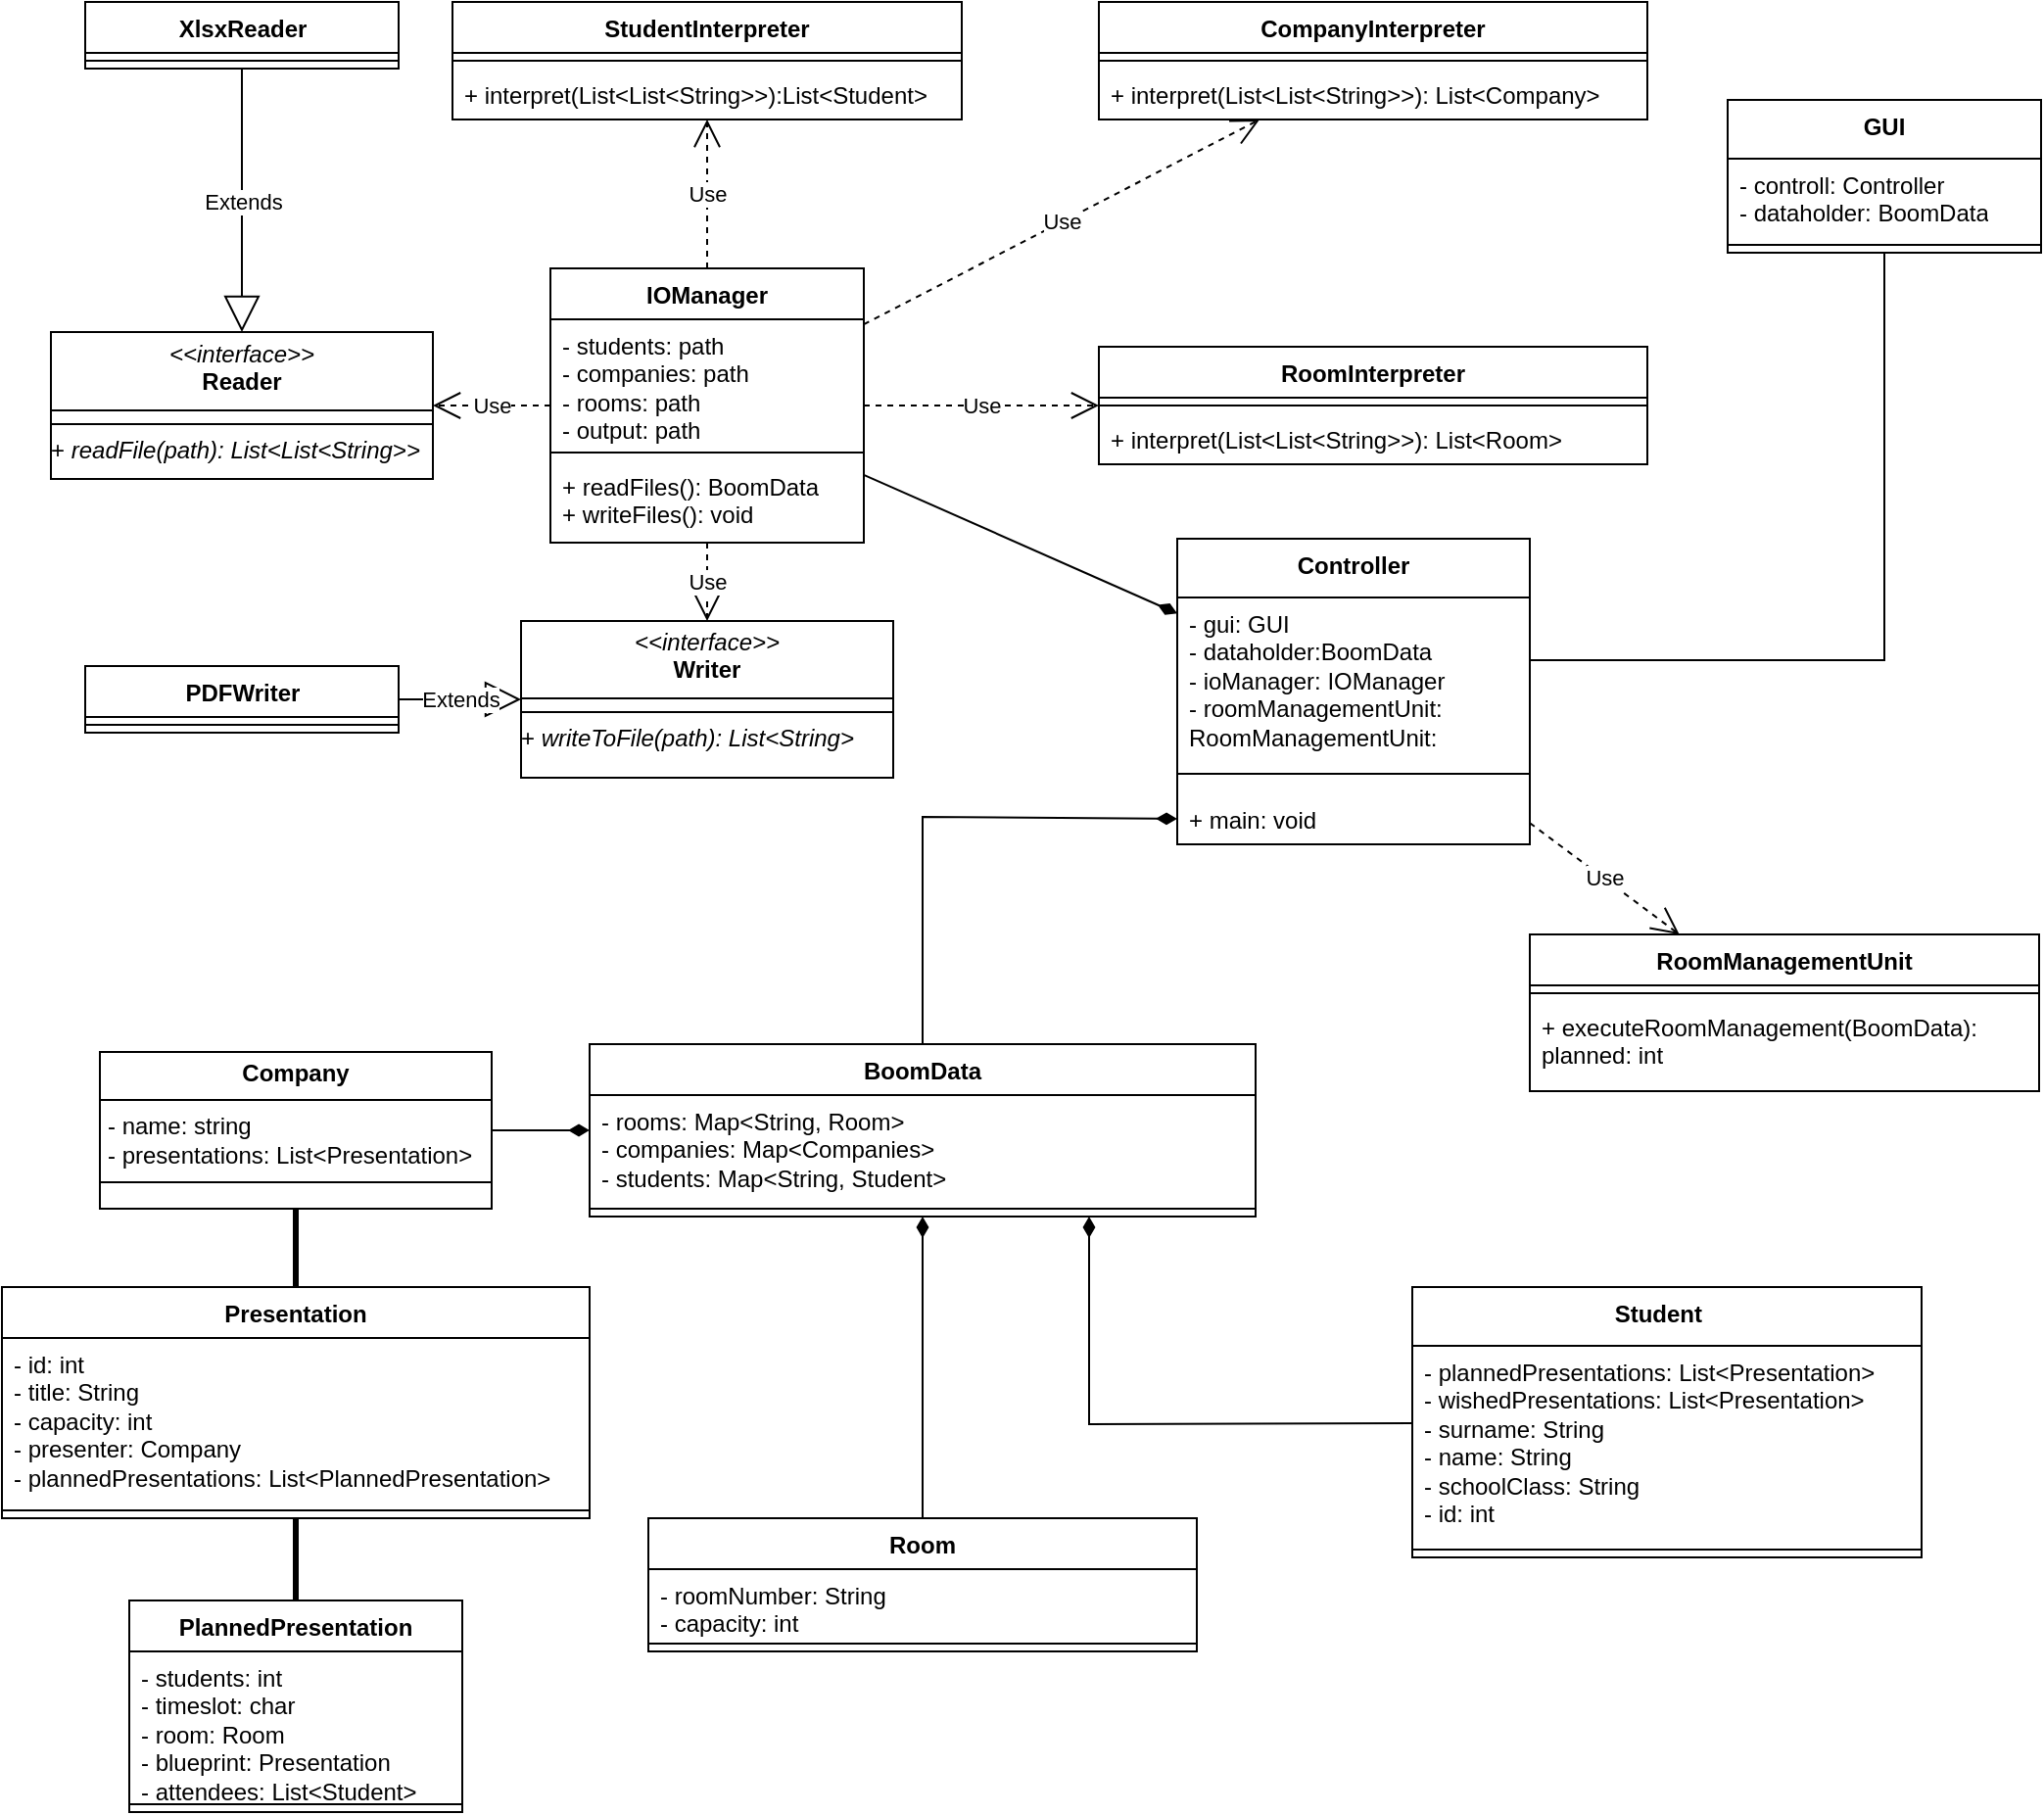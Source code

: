 <mxfile version="26.0.15">
  <diagram id="C5RBs43oDa-KdzZeNtuy" name="Page-1">
    <mxGraphModel dx="1405" dy="885" grid="1" gridSize="10" guides="1" tooltips="1" connect="1" arrows="1" fold="1" page="1" pageScale="1" pageWidth="827" pageHeight="1169" math="0" shadow="0">
      <root>
        <mxCell id="WIyWlLk6GJQsqaUBKTNV-0" />
        <mxCell id="WIyWlLk6GJQsqaUBKTNV-1" parent="WIyWlLk6GJQsqaUBKTNV-0" />
        <mxCell id="pb4MG57_TkeJyTTyKb9r-5" value="XlsxReader" style="swimlane;fontStyle=1;align=center;verticalAlign=top;childLayout=stackLayout;horizontal=1;startSize=26;horizontalStack=0;resizeParent=1;resizeParentMax=0;resizeLast=0;collapsible=1;marginBottom=0;whiteSpace=wrap;html=1;" parent="WIyWlLk6GJQsqaUBKTNV-1" vertex="1">
          <mxGeometry x="82.5" y="64" width="160" height="34" as="geometry" />
        </mxCell>
        <mxCell id="pb4MG57_TkeJyTTyKb9r-7" value="" style="line;strokeWidth=1;fillColor=none;align=left;verticalAlign=middle;spacingTop=-1;spacingLeft=3;spacingRight=3;rotatable=0;labelPosition=right;points=[];portConstraint=eastwest;strokeColor=inherit;" parent="pb4MG57_TkeJyTTyKb9r-5" vertex="1">
          <mxGeometry y="26" width="160" height="8" as="geometry" />
        </mxCell>
        <mxCell id="pb4MG57_TkeJyTTyKb9r-29" value="IOManager" style="swimlane;fontStyle=1;align=center;verticalAlign=top;childLayout=stackLayout;horizontal=1;startSize=26;horizontalStack=0;resizeParent=1;resizeParentMax=0;resizeLast=0;collapsible=1;marginBottom=0;whiteSpace=wrap;html=1;" parent="WIyWlLk6GJQsqaUBKTNV-1" vertex="1">
          <mxGeometry x="320" y="200" width="160" height="140" as="geometry" />
        </mxCell>
        <mxCell id="pb4MG57_TkeJyTTyKb9r-30" value="&lt;div&gt;- students: path&lt;/div&gt;&lt;div&gt;- companies: path&lt;/div&gt;&lt;div&gt;- rooms: path&lt;/div&gt;&lt;div&gt;- output: path&lt;br&gt;&lt;/div&gt;" style="text;strokeColor=none;fillColor=none;align=left;verticalAlign=top;spacingLeft=4;spacingRight=4;overflow=hidden;rotatable=0;points=[[0,0.5],[1,0.5]];portConstraint=eastwest;whiteSpace=wrap;html=1;" parent="pb4MG57_TkeJyTTyKb9r-29" vertex="1">
          <mxGeometry y="26" width="160" height="64" as="geometry" />
        </mxCell>
        <mxCell id="pb4MG57_TkeJyTTyKb9r-31" value="" style="line;strokeWidth=1;fillColor=none;align=left;verticalAlign=middle;spacingTop=-1;spacingLeft=3;spacingRight=3;rotatable=0;labelPosition=right;points=[];portConstraint=eastwest;strokeColor=inherit;" parent="pb4MG57_TkeJyTTyKb9r-29" vertex="1">
          <mxGeometry y="90" width="160" height="8" as="geometry" />
        </mxCell>
        <mxCell id="pb4MG57_TkeJyTTyKb9r-32" value="&lt;div&gt;+ readFiles(): BoomData&lt;/div&gt;&lt;div&gt;+ writeFiles(): void&lt;br&gt;&lt;/div&gt;" style="text;strokeColor=none;fillColor=none;align=left;verticalAlign=top;spacingLeft=4;spacingRight=4;overflow=hidden;rotatable=0;points=[[0,0.5],[1,0.5]];portConstraint=eastwest;whiteSpace=wrap;html=1;" parent="pb4MG57_TkeJyTTyKb9r-29" vertex="1">
          <mxGeometry y="98" width="160" height="42" as="geometry" />
        </mxCell>
        <mxCell id="pb4MG57_TkeJyTTyKb9r-36" value="Controller" style="swimlane;fontStyle=1;align=center;verticalAlign=top;childLayout=stackLayout;horizontal=1;startSize=30;horizontalStack=0;resizeParent=1;resizeParentMax=0;resizeLast=0;collapsible=1;marginBottom=0;whiteSpace=wrap;html=1;" parent="WIyWlLk6GJQsqaUBKTNV-1" vertex="1">
          <mxGeometry x="640" y="338" width="180" height="156" as="geometry" />
        </mxCell>
        <mxCell id="pb4MG57_TkeJyTTyKb9r-37" value="&lt;div&gt;- gui: GUI&lt;/div&gt;&lt;div&gt;- dataholder:BoomData&lt;br&gt;&lt;/div&gt;&lt;div&gt;- ioManager: IOManager&lt;/div&gt;&lt;div&gt;- roomManagementUnit: RoomManagementUnit:&lt;/div&gt;" style="text;strokeColor=none;fillColor=none;align=left;verticalAlign=top;spacingLeft=4;spacingRight=4;overflow=hidden;rotatable=0;points=[[0,0.5],[1,0.5]];portConstraint=eastwest;whiteSpace=wrap;html=1;" parent="pb4MG57_TkeJyTTyKb9r-36" vertex="1">
          <mxGeometry y="30" width="180" height="80" as="geometry" />
        </mxCell>
        <mxCell id="pb4MG57_TkeJyTTyKb9r-38" value="" style="line;strokeWidth=1;fillColor=none;align=left;verticalAlign=middle;spacingTop=-1;spacingLeft=3;spacingRight=3;rotatable=0;labelPosition=right;points=[];portConstraint=eastwest;strokeColor=inherit;" parent="pb4MG57_TkeJyTTyKb9r-36" vertex="1">
          <mxGeometry y="110" width="180" height="20" as="geometry" />
        </mxCell>
        <mxCell id="pb4MG57_TkeJyTTyKb9r-39" value="+ main: void" style="text;strokeColor=none;fillColor=none;align=left;verticalAlign=top;spacingLeft=4;spacingRight=4;overflow=hidden;rotatable=0;points=[[0,0.5],[1,0.5]];portConstraint=eastwest;whiteSpace=wrap;html=1;" parent="pb4MG57_TkeJyTTyKb9r-36" vertex="1">
          <mxGeometry y="130" width="180" height="26" as="geometry" />
        </mxCell>
        <mxCell id="pb4MG57_TkeJyTTyKb9r-40" value="BoomData" style="swimlane;fontStyle=1;align=center;verticalAlign=top;childLayout=stackLayout;horizontal=1;startSize=26;horizontalStack=0;resizeParent=1;resizeParentMax=0;resizeLast=0;collapsible=1;marginBottom=0;whiteSpace=wrap;html=1;" parent="WIyWlLk6GJQsqaUBKTNV-1" vertex="1">
          <mxGeometry x="340" y="596" width="340" height="88" as="geometry" />
        </mxCell>
        <mxCell id="pb4MG57_TkeJyTTyKb9r-41" value="&lt;div&gt;- rooms: Map&amp;lt;String, Room&amp;gt;&lt;/div&gt;&lt;div&gt;- companies: Map&amp;lt;Companies&amp;gt;&lt;/div&gt;&lt;div&gt;- students: Map&amp;lt;String, Student&amp;gt;&lt;br&gt;&lt;/div&gt;" style="text;strokeColor=none;fillColor=none;align=left;verticalAlign=top;spacingLeft=4;spacingRight=4;overflow=hidden;rotatable=0;points=[[0,0.5],[1,0.5]];portConstraint=eastwest;whiteSpace=wrap;html=1;" parent="pb4MG57_TkeJyTTyKb9r-40" vertex="1">
          <mxGeometry y="26" width="340" height="54" as="geometry" />
        </mxCell>
        <mxCell id="pb4MG57_TkeJyTTyKb9r-42" value="" style="line;strokeWidth=1;fillColor=none;align=left;verticalAlign=middle;spacingTop=-1;spacingLeft=3;spacingRight=3;rotatable=0;labelPosition=right;points=[];portConstraint=eastwest;strokeColor=inherit;" parent="pb4MG57_TkeJyTTyKb9r-40" vertex="1">
          <mxGeometry y="80" width="340" height="8" as="geometry" />
        </mxCell>
        <mxCell id="pb4MG57_TkeJyTTyKb9r-44" value="Room" style="swimlane;fontStyle=1;align=center;verticalAlign=top;childLayout=stackLayout;horizontal=1;startSize=26;horizontalStack=0;resizeParent=1;resizeParentMax=0;resizeLast=0;collapsible=1;marginBottom=0;whiteSpace=wrap;html=1;" parent="WIyWlLk6GJQsqaUBKTNV-1" vertex="1">
          <mxGeometry x="370" y="838" width="280" height="68" as="geometry" />
        </mxCell>
        <mxCell id="pb4MG57_TkeJyTTyKb9r-45" value="&lt;div&gt;- roomNumber: String&lt;/div&gt;&lt;div&gt;- capacity: int&lt;br&gt;&lt;/div&gt;&lt;span style=&quot;white-space: pre;&quot;&gt;&lt;/span&gt;" style="text;strokeColor=none;fillColor=none;align=left;verticalAlign=top;spacingLeft=4;spacingRight=4;overflow=hidden;rotatable=0;points=[[0,0.5],[1,0.5]];portConstraint=eastwest;whiteSpace=wrap;html=1;" parent="pb4MG57_TkeJyTTyKb9r-44" vertex="1">
          <mxGeometry y="26" width="280" height="34" as="geometry" />
        </mxCell>
        <mxCell id="pb4MG57_TkeJyTTyKb9r-46" value="" style="line;strokeWidth=1;fillColor=none;align=left;verticalAlign=middle;spacingTop=-1;spacingLeft=3;spacingRight=3;rotatable=0;labelPosition=right;points=[];portConstraint=eastwest;strokeColor=inherit;" parent="pb4MG57_TkeJyTTyKb9r-44" vertex="1">
          <mxGeometry y="60" width="280" height="8" as="geometry" />
        </mxCell>
        <mxCell id="pb4MG57_TkeJyTTyKb9r-54" value="PlannedPresentation" style="swimlane;fontStyle=1;align=center;verticalAlign=top;childLayout=stackLayout;horizontal=1;startSize=26;horizontalStack=0;resizeParent=1;resizeParentMax=0;resizeLast=0;collapsible=1;marginBottom=0;whiteSpace=wrap;html=1;" parent="WIyWlLk6GJQsqaUBKTNV-1" vertex="1">
          <mxGeometry x="105" y="880" width="170" height="108" as="geometry" />
        </mxCell>
        <mxCell id="pb4MG57_TkeJyTTyKb9r-55" value="&lt;div&gt;- students: int&lt;br&gt;&lt;/div&gt;&lt;div&gt;- timeslot: char&lt;br&gt;&lt;/div&gt;&lt;div&gt;- room: Room&lt;/div&gt;&lt;div&gt;- blueprint: Presentation&lt;/div&gt;&lt;div&gt;- attendees: List&amp;lt;Student&amp;gt;&lt;br&gt;&lt;/div&gt;&lt;span style=&quot;white-space: pre;&quot;&gt;&lt;/span&gt;" style="text;strokeColor=none;fillColor=none;align=left;verticalAlign=top;spacingLeft=4;spacingRight=4;overflow=hidden;rotatable=0;points=[[0,0.5],[1,0.5]];portConstraint=eastwest;whiteSpace=wrap;html=1;" parent="pb4MG57_TkeJyTTyKb9r-54" vertex="1">
          <mxGeometry y="26" width="170" height="74" as="geometry" />
        </mxCell>
        <mxCell id="pb4MG57_TkeJyTTyKb9r-56" value="" style="line;strokeWidth=1;fillColor=none;align=left;verticalAlign=middle;spacingTop=-1;spacingLeft=3;spacingRight=3;rotatable=0;labelPosition=right;points=[];portConstraint=eastwest;strokeColor=inherit;" parent="pb4MG57_TkeJyTTyKb9r-54" vertex="1">
          <mxGeometry y="100" width="170" height="8" as="geometry" />
        </mxCell>
        <mxCell id="pb4MG57_TkeJyTTyKb9r-58" value="Student&lt;span style=&quot;white-space: pre;&quot;&gt;&#x9;&lt;/span&gt;" style="swimlane;fontStyle=1;align=center;verticalAlign=top;childLayout=stackLayout;horizontal=1;startSize=30;horizontalStack=0;resizeParent=1;resizeParentMax=0;resizeLast=0;collapsible=1;marginBottom=0;whiteSpace=wrap;html=1;" parent="WIyWlLk6GJQsqaUBKTNV-1" vertex="1">
          <mxGeometry x="760" y="720" width="260" height="138" as="geometry" />
        </mxCell>
        <mxCell id="pb4MG57_TkeJyTTyKb9r-59" value="&lt;div&gt;- plannedPresentations: List&amp;lt;Presentation&amp;gt;&lt;/div&gt;&lt;div&gt;- wishedPresentations: List&amp;lt;Presentation&amp;gt;&lt;/div&gt;&lt;div&gt;- surname: String&lt;/div&gt;&lt;div&gt;- name: String&lt;/div&gt;&lt;div&gt;- schoolClass: String&lt;br&gt;&lt;/div&gt;&lt;div&gt;- id: int&lt;br&gt;&lt;/div&gt;" style="text;strokeColor=none;fillColor=none;align=left;verticalAlign=top;spacingLeft=4;spacingRight=4;overflow=hidden;rotatable=0;points=[[0,0.5],[1,0.5]];portConstraint=eastwest;whiteSpace=wrap;html=1;" parent="pb4MG57_TkeJyTTyKb9r-58" vertex="1">
          <mxGeometry y="30" width="260" height="100" as="geometry" />
        </mxCell>
        <mxCell id="pb4MG57_TkeJyTTyKb9r-60" value="" style="line;strokeWidth=1;fillColor=none;align=left;verticalAlign=middle;spacingTop=-1;spacingLeft=3;spacingRight=3;rotatable=0;labelPosition=right;points=[];portConstraint=eastwest;strokeColor=inherit;" parent="pb4MG57_TkeJyTTyKb9r-58" vertex="1">
          <mxGeometry y="130" width="260" height="8" as="geometry" />
        </mxCell>
        <mxCell id="pb4MG57_TkeJyTTyKb9r-62" value="GUI" style="swimlane;fontStyle=1;align=center;verticalAlign=top;childLayout=stackLayout;horizontal=1;startSize=30;horizontalStack=0;resizeParent=1;resizeParentMax=0;resizeLast=0;collapsible=1;marginBottom=0;whiteSpace=wrap;html=1;" parent="WIyWlLk6GJQsqaUBKTNV-1" vertex="1">
          <mxGeometry x="921" y="114" width="160" height="78" as="geometry" />
        </mxCell>
        <mxCell id="pb4MG57_TkeJyTTyKb9r-63" value="&lt;div&gt;- controll: Controller&lt;br&gt;&lt;/div&gt;&lt;div&gt;- dataholder: BoomData&lt;br&gt;&lt;/div&gt;" style="text;strokeColor=none;fillColor=none;align=left;verticalAlign=top;spacingLeft=4;spacingRight=4;overflow=hidden;rotatable=0;points=[[0,0.5],[1,0.5]];portConstraint=eastwest;whiteSpace=wrap;html=1;" parent="pb4MG57_TkeJyTTyKb9r-62" vertex="1">
          <mxGeometry y="30" width="160" height="40" as="geometry" />
        </mxCell>
        <mxCell id="pb4MG57_TkeJyTTyKb9r-64" value="" style="line;strokeWidth=1;fillColor=none;align=left;verticalAlign=middle;spacingTop=-1;spacingLeft=3;spacingRight=3;rotatable=0;labelPosition=right;points=[];portConstraint=eastwest;strokeColor=inherit;" parent="pb4MG57_TkeJyTTyKb9r-62" vertex="1">
          <mxGeometry y="70" width="160" height="8" as="geometry" />
        </mxCell>
        <mxCell id="pb4MG57_TkeJyTTyKb9r-70" value="PDFWriter" style="swimlane;fontStyle=1;align=center;verticalAlign=top;childLayout=stackLayout;horizontal=1;startSize=26;horizontalStack=0;resizeParent=1;resizeParentMax=0;resizeLast=0;collapsible=1;marginBottom=0;whiteSpace=wrap;html=1;" parent="WIyWlLk6GJQsqaUBKTNV-1" vertex="1">
          <mxGeometry x="82.5" y="403" width="160" height="34" as="geometry" />
        </mxCell>
        <mxCell id="pb4MG57_TkeJyTTyKb9r-71" value="" style="line;strokeWidth=1;fillColor=none;align=left;verticalAlign=middle;spacingTop=-1;spacingLeft=3;spacingRight=3;rotatable=0;labelPosition=right;points=[];portConstraint=eastwest;strokeColor=inherit;" parent="pb4MG57_TkeJyTTyKb9r-70" vertex="1">
          <mxGeometry y="26" width="160" height="8" as="geometry" />
        </mxCell>
        <mxCell id="pb4MG57_TkeJyTTyKb9r-86" value="Presentation" style="swimlane;fontStyle=1;align=center;verticalAlign=top;childLayout=stackLayout;horizontal=1;startSize=26;horizontalStack=0;resizeParent=1;resizeParentMax=0;resizeLast=0;collapsible=1;marginBottom=0;whiteSpace=wrap;html=1;" parent="WIyWlLk6GJQsqaUBKTNV-1" vertex="1">
          <mxGeometry x="40" y="720" width="300" height="118" as="geometry" />
        </mxCell>
        <mxCell id="pb4MG57_TkeJyTTyKb9r-87" value="&lt;div&gt;- id: int&lt;br&gt;&lt;/div&gt;&lt;div&gt;- title: String&lt;/div&gt;&lt;div&gt;- capacity: int&lt;/div&gt;&lt;div&gt;- presenter: Company&lt;/div&gt;&lt;div&gt;- plannedPresentations: List&amp;lt;PlannedPresentation&amp;gt;&lt;br&gt;&lt;/div&gt;&lt;span style=&quot;white-space: pre;&quot;&gt;&lt;/span&gt;" style="text;strokeColor=none;fillColor=none;align=left;verticalAlign=top;spacingLeft=4;spacingRight=4;overflow=hidden;rotatable=0;points=[[0,0.5],[1,0.5]];portConstraint=eastwest;whiteSpace=wrap;html=1;" parent="pb4MG57_TkeJyTTyKb9r-86" vertex="1">
          <mxGeometry y="26" width="300" height="84" as="geometry" />
        </mxCell>
        <mxCell id="pb4MG57_TkeJyTTyKb9r-88" value="" style="line;strokeWidth=1;fillColor=none;align=left;verticalAlign=middle;spacingTop=-1;spacingLeft=3;spacingRight=3;rotatable=0;labelPosition=right;points=[];portConstraint=eastwest;strokeColor=inherit;" parent="pb4MG57_TkeJyTTyKb9r-86" vertex="1">
          <mxGeometry y="110" width="300" height="8" as="geometry" />
        </mxCell>
        <mxCell id="pb4MG57_TkeJyTTyKb9r-94" style="edgeStyle=orthogonalEdgeStyle;rounded=0;orthogonalLoop=1;jettySize=auto;html=1;entryX=0.5;entryY=1;entryDx=0;entryDy=0;endArrow=none;startFill=0;startArrow=none;" parent="WIyWlLk6GJQsqaUBKTNV-1" source="pb4MG57_TkeJyTTyKb9r-36" target="pb4MG57_TkeJyTTyKb9r-62" edge="1">
          <mxGeometry relative="1" as="geometry">
            <mxPoint x="1001" y="218.754" as="targetPoint" />
            <Array as="points">
              <mxPoint x="1001" y="400" />
            </Array>
          </mxGeometry>
        </mxCell>
        <mxCell id="pb4MG57_TkeJyTTyKb9r-147" value="RoomManagementUnit" style="swimlane;fontStyle=1;align=center;verticalAlign=top;childLayout=stackLayout;horizontal=1;startSize=26;horizontalStack=0;resizeParent=1;resizeParentMax=0;resizeLast=0;collapsible=1;marginBottom=0;whiteSpace=wrap;html=1;" parent="WIyWlLk6GJQsqaUBKTNV-1" vertex="1">
          <mxGeometry x="820" y="540" width="260" height="80" as="geometry" />
        </mxCell>
        <mxCell id="pb4MG57_TkeJyTTyKb9r-149" value="" style="line;strokeWidth=1;fillColor=none;align=left;verticalAlign=middle;spacingTop=-1;spacingLeft=3;spacingRight=3;rotatable=0;labelPosition=right;points=[];portConstraint=eastwest;strokeColor=inherit;" parent="pb4MG57_TkeJyTTyKb9r-147" vertex="1">
          <mxGeometry y="26" width="260" height="8" as="geometry" />
        </mxCell>
        <mxCell id="pb4MG57_TkeJyTTyKb9r-150" value="&lt;div&gt;+ executeRoomManagement(BoomData): planned: int &lt;br&gt;&lt;/div&gt;" style="text;strokeColor=none;fillColor=none;align=left;verticalAlign=top;spacingLeft=4;spacingRight=4;overflow=hidden;rotatable=0;points=[[0,0.5],[1,0.5]];portConstraint=eastwest;whiteSpace=wrap;html=1;" parent="pb4MG57_TkeJyTTyKb9r-147" vertex="1">
          <mxGeometry y="34" width="260" height="46" as="geometry" />
        </mxCell>
        <mxCell id="Rpad58HL1saAhrGOvqGO-0" value="&lt;p style=&quot;margin:0px;margin-top:4px;text-align:center;&quot;&gt;&lt;i&gt;&amp;lt;&amp;lt;interface&amp;gt;&amp;gt;&lt;/i&gt;&lt;br&gt;&lt;b&gt;Reader&lt;/b&gt;&lt;br&gt;&lt;/p&gt;&lt;hr size=&quot;1&quot; style=&quot;border-style:solid;&quot;&gt;&lt;hr size=&quot;1&quot; style=&quot;border-style:solid;&quot;&gt;+&lt;i&gt; readFile(path): List&amp;lt;List&amp;lt;String&amp;gt;&amp;gt;&lt;/i&gt;" style="verticalAlign=top;align=left;overflow=fill;html=1;whiteSpace=wrap;" parent="WIyWlLk6GJQsqaUBKTNV-1" vertex="1">
          <mxGeometry x="65" y="232.5" width="195" height="75" as="geometry" />
        </mxCell>
        <mxCell id="Rpad58HL1saAhrGOvqGO-2" value="Extends" style="endArrow=block;endSize=16;endFill=0;html=1;rounded=0;" parent="WIyWlLk6GJQsqaUBKTNV-1" source="pb4MG57_TkeJyTTyKb9r-5" target="Rpad58HL1saAhrGOvqGO-0" edge="1">
          <mxGeometry width="160" relative="1" as="geometry">
            <mxPoint x="-170" y="280" as="sourcePoint" />
            <mxPoint x="-10" y="280" as="targetPoint" />
          </mxGeometry>
        </mxCell>
        <mxCell id="Rpad58HL1saAhrGOvqGO-3" value="&lt;p style=&quot;margin:0px;margin-top:4px;text-align:center;&quot;&gt;&lt;b&gt;Company&lt;/b&gt;&lt;/p&gt;&lt;hr size=&quot;1&quot; style=&quot;border-style:solid;&quot;&gt;&lt;p style=&quot;margin:0px;margin-left:4px;&quot;&gt;- name: string&lt;/p&gt;&lt;p style=&quot;margin:0px;margin-left:4px;&quot;&gt;- presentations: List&amp;lt;Presentation&amp;gt;&lt;br&gt;&lt;/p&gt;&lt;hr size=&quot;1&quot; style=&quot;border-style:solid;&quot;&gt;&lt;p style=&quot;margin:0px;margin-left:4px;&quot;&gt;&lt;br&gt;&lt;/p&gt;" style="verticalAlign=top;align=left;overflow=fill;html=1;whiteSpace=wrap;" parent="WIyWlLk6GJQsqaUBKTNV-1" vertex="1">
          <mxGeometry x="90" y="600" width="200" height="80" as="geometry" />
        </mxCell>
        <mxCell id="Rpad58HL1saAhrGOvqGO-4" value="&lt;p style=&quot;margin:0px;margin-top:4px;text-align:center;&quot;&gt;&lt;i&gt;&amp;lt;&amp;lt;interface&amp;gt;&amp;gt;&lt;/i&gt;&lt;br&gt;&lt;b&gt;Writer&lt;/b&gt;&lt;br&gt;&lt;/p&gt;&lt;hr size=&quot;1&quot; style=&quot;border-style:solid;&quot;&gt;&lt;hr size=&quot;1&quot; style=&quot;border-style:solid;&quot;&gt;+ &lt;i&gt;writeToFile(path): List&amp;lt;String&amp;gt;&lt;/i&gt;" style="verticalAlign=top;align=left;overflow=fill;html=1;whiteSpace=wrap;" parent="WIyWlLk6GJQsqaUBKTNV-1" vertex="1">
          <mxGeometry x="305" y="380" width="190" height="80" as="geometry" />
        </mxCell>
        <mxCell id="oZ3rfBoLNG-jX0gKBLep-0" value="CompanyInterpreter" style="swimlane;fontStyle=1;align=center;verticalAlign=top;childLayout=stackLayout;horizontal=1;startSize=26;horizontalStack=0;resizeParent=1;resizeParentMax=0;resizeLast=0;collapsible=1;marginBottom=0;whiteSpace=wrap;html=1;" vertex="1" parent="WIyWlLk6GJQsqaUBKTNV-1">
          <mxGeometry x="600" y="64" width="280" height="60" as="geometry" />
        </mxCell>
        <mxCell id="oZ3rfBoLNG-jX0gKBLep-2" value="" style="line;strokeWidth=1;fillColor=none;align=left;verticalAlign=middle;spacingTop=-1;spacingLeft=3;spacingRight=3;rotatable=0;labelPosition=right;points=[];portConstraint=eastwest;strokeColor=inherit;" vertex="1" parent="oZ3rfBoLNG-jX0gKBLep-0">
          <mxGeometry y="26" width="280" height="8" as="geometry" />
        </mxCell>
        <mxCell id="oZ3rfBoLNG-jX0gKBLep-3" value="+ interpret(List&amp;lt;List&amp;lt;String&amp;gt;&amp;gt;): List&amp;lt;Company&amp;gt;" style="text;strokeColor=none;fillColor=none;align=left;verticalAlign=top;spacingLeft=4;spacingRight=4;overflow=hidden;rotatable=0;points=[[0,0.5],[1,0.5]];portConstraint=eastwest;whiteSpace=wrap;html=1;" vertex="1" parent="oZ3rfBoLNG-jX0gKBLep-0">
          <mxGeometry y="34" width="280" height="26" as="geometry" />
        </mxCell>
        <mxCell id="oZ3rfBoLNG-jX0gKBLep-4" value="StudentInterpreter" style="swimlane;fontStyle=1;align=center;verticalAlign=top;childLayout=stackLayout;horizontal=1;startSize=26;horizontalStack=0;resizeParent=1;resizeParentMax=0;resizeLast=0;collapsible=1;marginBottom=0;whiteSpace=wrap;html=1;" vertex="1" parent="WIyWlLk6GJQsqaUBKTNV-1">
          <mxGeometry x="270" y="64" width="260" height="60" as="geometry" />
        </mxCell>
        <mxCell id="oZ3rfBoLNG-jX0gKBLep-5" value="" style="line;strokeWidth=1;fillColor=none;align=left;verticalAlign=middle;spacingTop=-1;spacingLeft=3;spacingRight=3;rotatable=0;labelPosition=right;points=[];portConstraint=eastwest;strokeColor=inherit;" vertex="1" parent="oZ3rfBoLNG-jX0gKBLep-4">
          <mxGeometry y="26" width="260" height="8" as="geometry" />
        </mxCell>
        <mxCell id="oZ3rfBoLNG-jX0gKBLep-6" value="+ interpret(List&amp;lt;List&amp;lt;String&amp;gt;&amp;gt;):List&amp;lt;Student&amp;gt;" style="text;strokeColor=none;fillColor=none;align=left;verticalAlign=top;spacingLeft=4;spacingRight=4;overflow=hidden;rotatable=0;points=[[0,0.5],[1,0.5]];portConstraint=eastwest;whiteSpace=wrap;html=1;" vertex="1" parent="oZ3rfBoLNG-jX0gKBLep-4">
          <mxGeometry y="34" width="260" height="26" as="geometry" />
        </mxCell>
        <mxCell id="oZ3rfBoLNG-jX0gKBLep-7" value="RoomInterpreter" style="swimlane;fontStyle=1;align=center;verticalAlign=top;childLayout=stackLayout;horizontal=1;startSize=26;horizontalStack=0;resizeParent=1;resizeParentMax=0;resizeLast=0;collapsible=1;marginBottom=0;whiteSpace=wrap;html=1;" vertex="1" parent="WIyWlLk6GJQsqaUBKTNV-1">
          <mxGeometry x="600" y="240" width="280" height="60" as="geometry" />
        </mxCell>
        <mxCell id="oZ3rfBoLNG-jX0gKBLep-8" value="" style="line;strokeWidth=1;fillColor=none;align=left;verticalAlign=middle;spacingTop=-1;spacingLeft=3;spacingRight=3;rotatable=0;labelPosition=right;points=[];portConstraint=eastwest;strokeColor=inherit;" vertex="1" parent="oZ3rfBoLNG-jX0gKBLep-7">
          <mxGeometry y="26" width="280" height="8" as="geometry" />
        </mxCell>
        <mxCell id="oZ3rfBoLNG-jX0gKBLep-9" value="+ interpret(List&amp;lt;List&amp;lt;String&amp;gt;&amp;gt;): List&amp;lt;Room&amp;gt;" style="text;strokeColor=none;fillColor=none;align=left;verticalAlign=top;spacingLeft=4;spacingRight=4;overflow=hidden;rotatable=0;points=[[0,0.5],[1,0.5]];portConstraint=eastwest;whiteSpace=wrap;html=1;" vertex="1" parent="oZ3rfBoLNG-jX0gKBLep-7">
          <mxGeometry y="34" width="280" height="26" as="geometry" />
        </mxCell>
        <mxCell id="oZ3rfBoLNG-jX0gKBLep-10" value="" style="endArrow=none;startArrow=none;endFill=0;startFill=0;endSize=8;html=1;verticalAlign=bottom;labelBackgroundColor=none;strokeWidth=3;rounded=0;" edge="1" parent="WIyWlLk6GJQsqaUBKTNV-1" source="pb4MG57_TkeJyTTyKb9r-86" target="Rpad58HL1saAhrGOvqGO-3">
          <mxGeometry width="160" relative="1" as="geometry">
            <mxPoint x="390" y="770" as="sourcePoint" />
            <mxPoint x="550" y="770" as="targetPoint" />
          </mxGeometry>
        </mxCell>
        <mxCell id="oZ3rfBoLNG-jX0gKBLep-11" value="" style="endArrow=none;startArrow=none;endFill=0;startFill=0;endSize=8;html=1;verticalAlign=bottom;labelBackgroundColor=none;strokeWidth=3;rounded=0;" edge="1" parent="WIyWlLk6GJQsqaUBKTNV-1" source="pb4MG57_TkeJyTTyKb9r-86" target="pb4MG57_TkeJyTTyKb9r-54">
          <mxGeometry width="160" relative="1" as="geometry">
            <mxPoint x="200" y="730" as="sourcePoint" />
            <mxPoint x="200" y="690" as="targetPoint" />
          </mxGeometry>
        </mxCell>
        <mxCell id="oZ3rfBoLNG-jX0gKBLep-13" value="Extends" style="endArrow=block;endSize=16;endFill=0;html=1;rounded=0;" edge="1" parent="WIyWlLk6GJQsqaUBKTNV-1" source="pb4MG57_TkeJyTTyKb9r-70" target="Rpad58HL1saAhrGOvqGO-4">
          <mxGeometry width="160" relative="1" as="geometry">
            <mxPoint x="170" y="74" as="sourcePoint" />
            <mxPoint x="170" y="170" as="targetPoint" />
          </mxGeometry>
        </mxCell>
        <mxCell id="oZ3rfBoLNG-jX0gKBLep-14" value="" style="endArrow=none;startArrow=diamondThin;endFill=0;startFill=1;html=1;verticalAlign=bottom;labelBackgroundColor=none;strokeWidth=1;startSize=8;endSize=8;rounded=0;" edge="1" parent="WIyWlLk6GJQsqaUBKTNV-1" source="pb4MG57_TkeJyTTyKb9r-36" target="pb4MG57_TkeJyTTyKb9r-29">
          <mxGeometry width="160" relative="1" as="geometry">
            <mxPoint x="430" y="440" as="sourcePoint" />
            <mxPoint x="590" y="440" as="targetPoint" />
          </mxGeometry>
        </mxCell>
        <mxCell id="oZ3rfBoLNG-jX0gKBLep-15" value="" style="endArrow=none;startArrow=diamondThin;endFill=0;startFill=1;html=1;verticalAlign=bottom;labelBackgroundColor=none;strokeWidth=1;startSize=8;endSize=8;rounded=0;" edge="1" parent="WIyWlLk6GJQsqaUBKTNV-1" source="pb4MG57_TkeJyTTyKb9r-40" target="Rpad58HL1saAhrGOvqGO-3">
          <mxGeometry width="160" relative="1" as="geometry">
            <mxPoint x="650" y="426" as="sourcePoint" />
            <mxPoint x="360" y="426" as="targetPoint" />
          </mxGeometry>
        </mxCell>
        <mxCell id="oZ3rfBoLNG-jX0gKBLep-16" value="" style="endArrow=none;startArrow=diamondThin;endFill=0;startFill=1;html=1;verticalAlign=bottom;labelBackgroundColor=none;strokeWidth=1;startSize=8;endSize=8;rounded=0;exitX=0;exitY=0.5;exitDx=0;exitDy=0;" edge="1" parent="WIyWlLk6GJQsqaUBKTNV-1" source="pb4MG57_TkeJyTTyKb9r-39" target="pb4MG57_TkeJyTTyKb9r-40">
          <mxGeometry width="160" relative="1" as="geometry">
            <mxPoint x="660" y="436" as="sourcePoint" />
            <mxPoint x="370" y="436" as="targetPoint" />
            <Array as="points">
              <mxPoint x="510" y="480" />
            </Array>
          </mxGeometry>
        </mxCell>
        <mxCell id="oZ3rfBoLNG-jX0gKBLep-17" value="" style="endArrow=none;startArrow=diamondThin;endFill=0;startFill=1;html=1;verticalAlign=bottom;labelBackgroundColor=none;strokeWidth=1;startSize=8;endSize=8;rounded=0;" edge="1" parent="WIyWlLk6GJQsqaUBKTNV-1" source="pb4MG57_TkeJyTTyKb9r-40" target="pb4MG57_TkeJyTTyKb9r-44">
          <mxGeometry width="160" relative="1" as="geometry">
            <mxPoint x="700" y="830" as="sourcePoint" />
            <mxPoint x="410" y="830" as="targetPoint" />
          </mxGeometry>
        </mxCell>
        <mxCell id="oZ3rfBoLNG-jX0gKBLep-18" value="" style="endArrow=none;startArrow=diamondThin;endFill=0;startFill=1;html=1;verticalAlign=bottom;labelBackgroundColor=none;strokeWidth=1;startSize=8;endSize=8;rounded=0;exitX=0.75;exitY=1;exitDx=0;exitDy=0;" edge="1" parent="WIyWlLk6GJQsqaUBKTNV-1" source="pb4MG57_TkeJyTTyKb9r-40" target="pb4MG57_TkeJyTTyKb9r-58">
          <mxGeometry width="160" relative="1" as="geometry">
            <mxPoint x="680" y="456" as="sourcePoint" />
            <mxPoint x="390" y="456" as="targetPoint" />
            <Array as="points">
              <mxPoint x="595" y="790" />
            </Array>
          </mxGeometry>
        </mxCell>
        <mxCell id="oZ3rfBoLNG-jX0gKBLep-21" value="Use" style="endArrow=open;endSize=12;dashed=1;html=1;rounded=0;" edge="1" parent="WIyWlLk6GJQsqaUBKTNV-1" source="pb4MG57_TkeJyTTyKb9r-29" target="oZ3rfBoLNG-jX0gKBLep-4">
          <mxGeometry width="160" relative="1" as="geometry">
            <mxPoint x="420" y="160" as="sourcePoint" />
            <mxPoint x="400" y="140" as="targetPoint" />
          </mxGeometry>
        </mxCell>
        <mxCell id="oZ3rfBoLNG-jX0gKBLep-22" value="Use" style="endArrow=open;endSize=12;dashed=1;html=1;rounded=0;" edge="1" parent="WIyWlLk6GJQsqaUBKTNV-1" source="pb4MG57_TkeJyTTyKb9r-29" target="oZ3rfBoLNG-jX0gKBLep-0">
          <mxGeometry width="160" relative="1" as="geometry">
            <mxPoint x="416" y="210" as="sourcePoint" />
            <mxPoint x="426" y="134" as="targetPoint" />
          </mxGeometry>
        </mxCell>
        <mxCell id="oZ3rfBoLNG-jX0gKBLep-23" value="Use" style="endArrow=open;endSize=12;dashed=1;html=1;rounded=0;" edge="1" parent="WIyWlLk6GJQsqaUBKTNV-1" source="pb4MG57_TkeJyTTyKb9r-29" target="oZ3rfBoLNG-jX0gKBLep-7">
          <mxGeometry width="160" relative="1" as="geometry">
            <mxPoint x="426" y="220" as="sourcePoint" />
            <mxPoint x="436" y="144" as="targetPoint" />
          </mxGeometry>
        </mxCell>
        <mxCell id="oZ3rfBoLNG-jX0gKBLep-24" value="Use" style="endArrow=open;endSize=12;dashed=1;html=1;rounded=0;" edge="1" parent="WIyWlLk6GJQsqaUBKTNV-1" source="pb4MG57_TkeJyTTyKb9r-29" target="Rpad58HL1saAhrGOvqGO-0">
          <mxGeometry width="160" relative="1" as="geometry">
            <mxPoint x="436" y="230" as="sourcePoint" />
            <mxPoint x="446" y="154" as="targetPoint" />
          </mxGeometry>
        </mxCell>
        <mxCell id="oZ3rfBoLNG-jX0gKBLep-25" value="Use" style="endArrow=open;endSize=12;dashed=1;html=1;rounded=0;" edge="1" parent="WIyWlLk6GJQsqaUBKTNV-1" source="pb4MG57_TkeJyTTyKb9r-29" target="Rpad58HL1saAhrGOvqGO-4">
          <mxGeometry width="160" relative="1" as="geometry">
            <mxPoint x="446" y="240" as="sourcePoint" />
            <mxPoint x="456" y="164" as="targetPoint" />
          </mxGeometry>
        </mxCell>
        <mxCell id="oZ3rfBoLNG-jX0gKBLep-26" value="Use" style="endArrow=open;endSize=12;dashed=1;html=1;rounded=0;" edge="1" parent="WIyWlLk6GJQsqaUBKTNV-1" source="pb4MG57_TkeJyTTyKb9r-36" target="pb4MG57_TkeJyTTyKb9r-147">
          <mxGeometry width="160" relative="1" as="geometry">
            <mxPoint x="456" y="250" as="sourcePoint" />
            <mxPoint x="466" y="174" as="targetPoint" />
          </mxGeometry>
        </mxCell>
      </root>
    </mxGraphModel>
  </diagram>
</mxfile>
